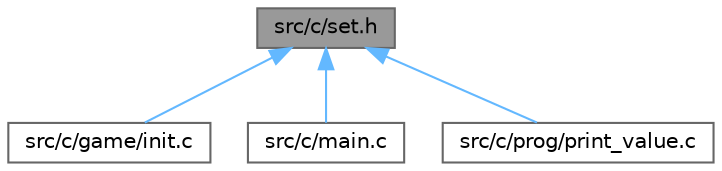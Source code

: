 digraph "src/c/set.h"
{
 // LATEX_PDF_SIZE
  bgcolor="transparent";
  edge [fontname=Helvetica,fontsize=10,labelfontname=Helvetica,labelfontsize=10];
  node [fontname=Helvetica,fontsize=10,shape=box,height=0.2,width=0.4];
  Node1 [id="Node000001",label="src/c/set.h",height=0.2,width=0.4,color="gray40", fillcolor="grey60", style="filled", fontcolor="black",tooltip=" "];
  Node1 -> Node2 [id="edge1_Node000001_Node000002",dir="back",color="steelblue1",style="solid",tooltip=" "];
  Node2 [id="Node000002",label="src/c/game/init.c",height=0.2,width=0.4,color="grey40", fillcolor="white", style="filled",URL="$init_8c.html",tooltip="ゲームの初期化"];
  Node1 -> Node3 [id="edge2_Node000001_Node000003",dir="back",color="steelblue1",style="solid",tooltip=" "];
  Node3 [id="Node000003",label="src/c/main.c",height=0.2,width=0.4,color="grey40", fillcolor="white", style="filled",URL="$main_8c.html",tooltip="main関数"];
  Node1 -> Node4 [id="edge3_Node000001_Node000004",dir="back",color="steelblue1",style="solid",tooltip=" "];
  Node4 [id="Node000004",label="src/c/prog/print_value.c",height=0.2,width=0.4,color="grey40", fillcolor="white", style="filled",URL="$print__value_8c.html",tooltip="データを表示用（視覚化）"];
}
